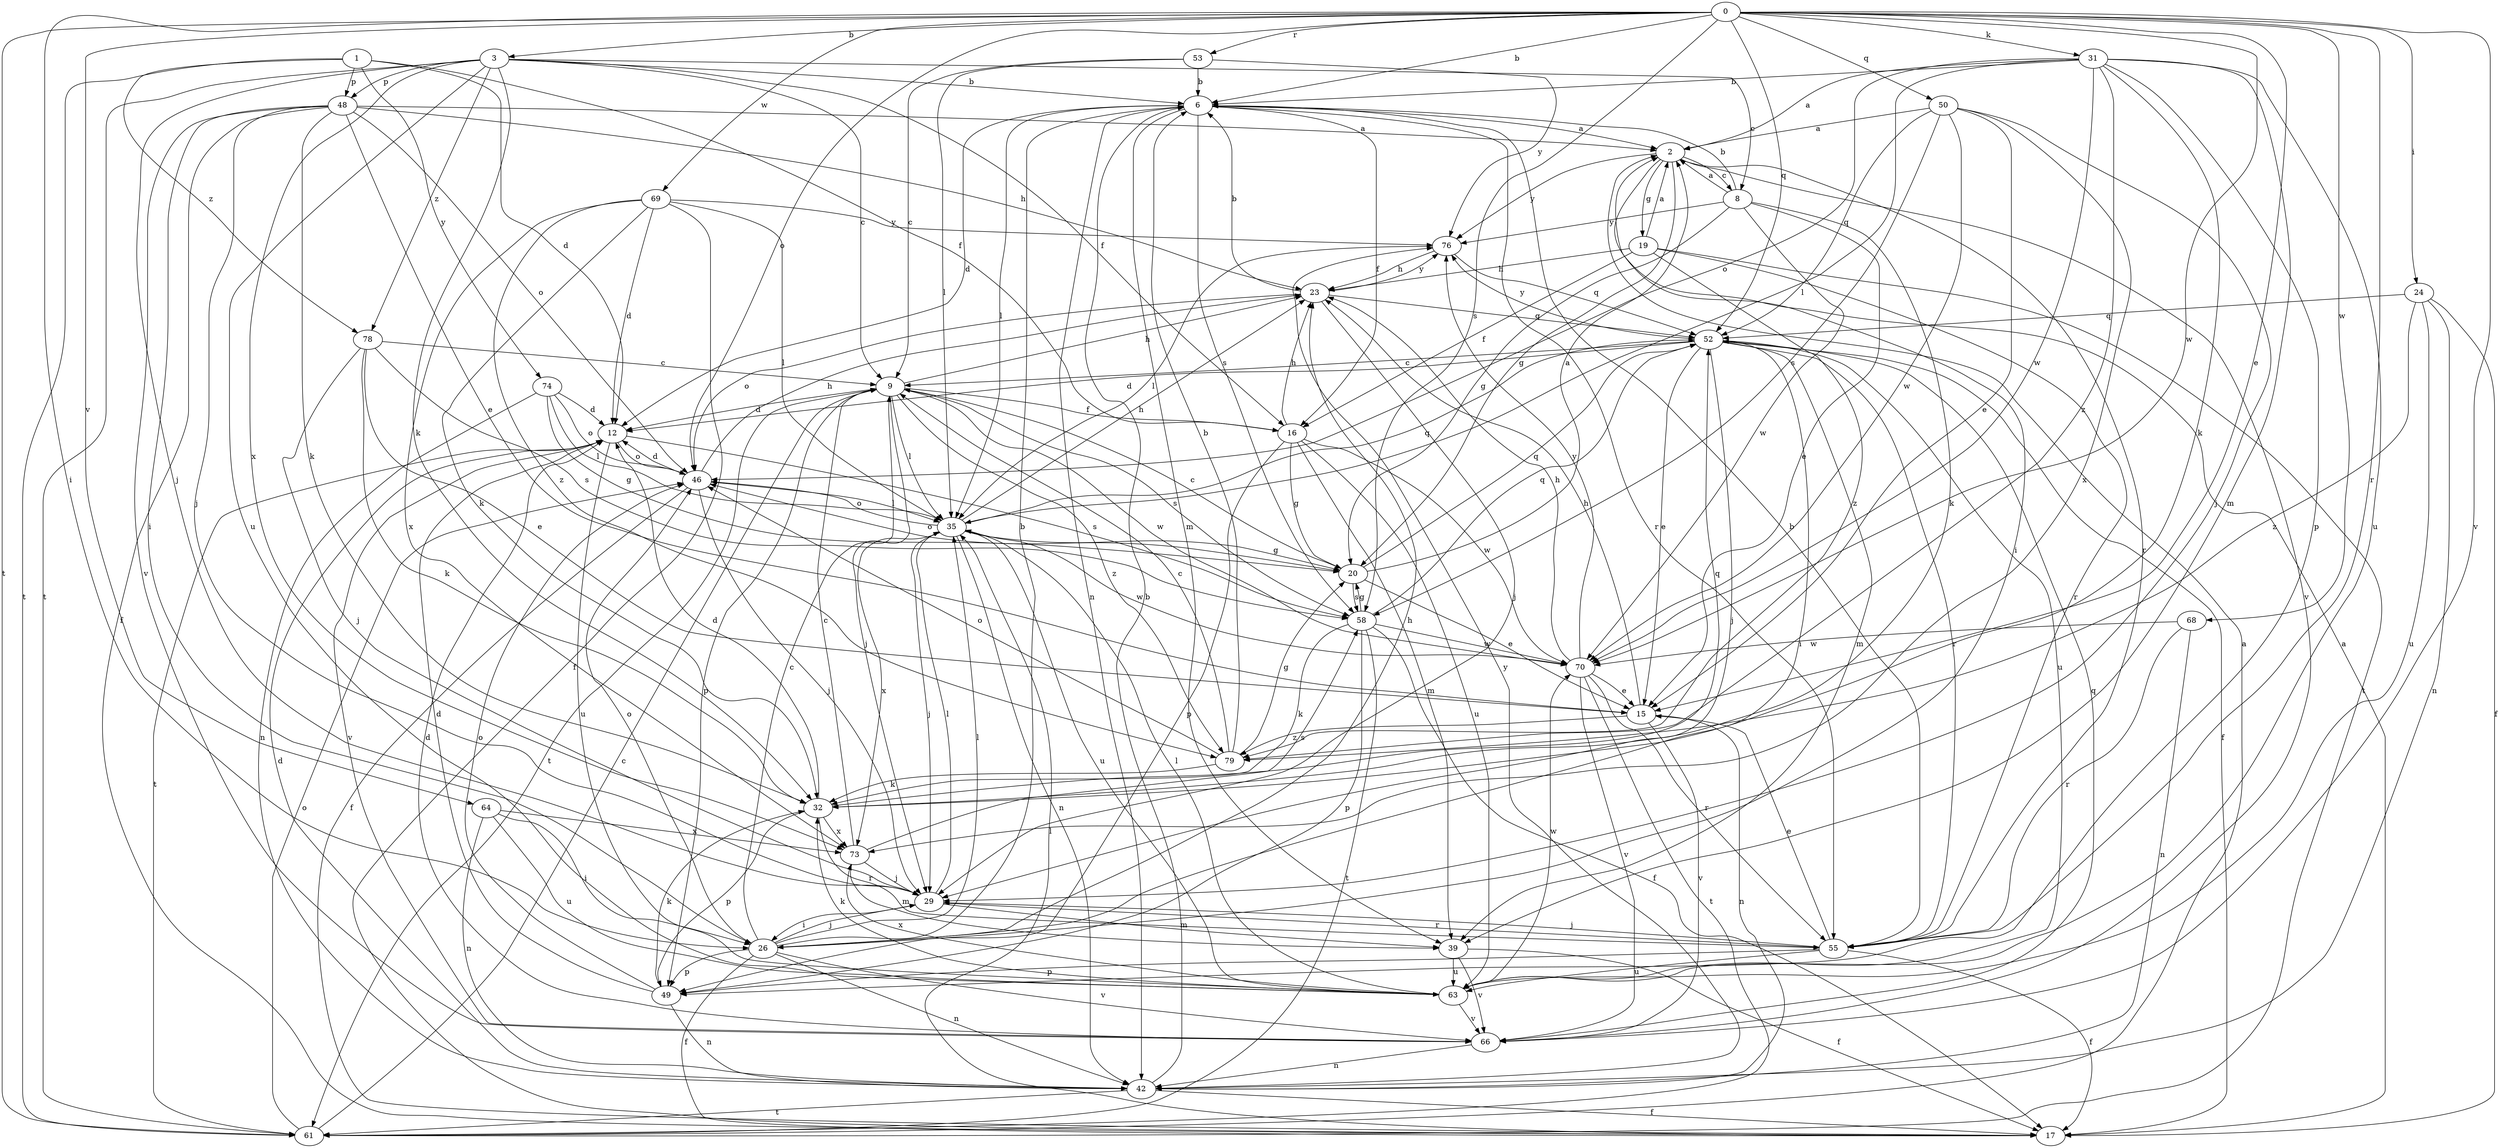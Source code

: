 strict digraph  {
0;
1;
2;
3;
6;
8;
9;
12;
15;
16;
17;
19;
20;
23;
24;
26;
29;
31;
32;
35;
39;
42;
46;
48;
49;
50;
52;
53;
55;
58;
61;
63;
64;
66;
68;
69;
70;
73;
74;
76;
78;
79;
0 -> 3  [label=b];
0 -> 6  [label=b];
0 -> 15  [label=e];
0 -> 24  [label=i];
0 -> 26  [label=i];
0 -> 31  [label=k];
0 -> 46  [label=o];
0 -> 50  [label=q];
0 -> 52  [label=q];
0 -> 53  [label=r];
0 -> 55  [label=r];
0 -> 58  [label=s];
0 -> 61  [label=t];
0 -> 64  [label=v];
0 -> 66  [label=v];
0 -> 68  [label=w];
0 -> 69  [label=w];
0 -> 70  [label=w];
1 -> 12  [label=d];
1 -> 16  [label=f];
1 -> 48  [label=p];
1 -> 61  [label=t];
1 -> 74  [label=y];
1 -> 78  [label=z];
2 -> 8  [label=c];
2 -> 19  [label=g];
2 -> 20  [label=g];
2 -> 26  [label=i];
2 -> 55  [label=r];
2 -> 66  [label=v];
2 -> 76  [label=y];
3 -> 6  [label=b];
3 -> 8  [label=c];
3 -> 9  [label=c];
3 -> 16  [label=f];
3 -> 29  [label=j];
3 -> 32  [label=k];
3 -> 48  [label=p];
3 -> 61  [label=t];
3 -> 63  [label=u];
3 -> 73  [label=x];
3 -> 78  [label=z];
6 -> 2  [label=a];
6 -> 12  [label=d];
6 -> 16  [label=f];
6 -> 35  [label=l];
6 -> 39  [label=m];
6 -> 42  [label=n];
6 -> 55  [label=r];
6 -> 58  [label=s];
8 -> 2  [label=a];
8 -> 6  [label=b];
8 -> 15  [label=e];
8 -> 20  [label=g];
8 -> 32  [label=k];
8 -> 70  [label=w];
8 -> 76  [label=y];
9 -> 12  [label=d];
9 -> 16  [label=f];
9 -> 23  [label=h];
9 -> 29  [label=j];
9 -> 35  [label=l];
9 -> 49  [label=p];
9 -> 58  [label=s];
9 -> 61  [label=t];
9 -> 70  [label=w];
9 -> 79  [label=z];
12 -> 46  [label=o];
12 -> 58  [label=s];
12 -> 61  [label=t];
12 -> 63  [label=u];
12 -> 66  [label=v];
15 -> 23  [label=h];
15 -> 42  [label=n];
15 -> 66  [label=v];
15 -> 79  [label=z];
16 -> 20  [label=g];
16 -> 23  [label=h];
16 -> 39  [label=m];
16 -> 49  [label=p];
16 -> 63  [label=u];
16 -> 70  [label=w];
17 -> 2  [label=a];
17 -> 35  [label=l];
19 -> 2  [label=a];
19 -> 16  [label=f];
19 -> 23  [label=h];
19 -> 55  [label=r];
19 -> 61  [label=t];
19 -> 79  [label=z];
20 -> 2  [label=a];
20 -> 9  [label=c];
20 -> 15  [label=e];
20 -> 46  [label=o];
20 -> 52  [label=q];
20 -> 58  [label=s];
23 -> 6  [label=b];
23 -> 29  [label=j];
23 -> 46  [label=o];
23 -> 52  [label=q];
23 -> 76  [label=y];
24 -> 17  [label=f];
24 -> 42  [label=n];
24 -> 52  [label=q];
24 -> 63  [label=u];
24 -> 79  [label=z];
26 -> 6  [label=b];
26 -> 9  [label=c];
26 -> 17  [label=f];
26 -> 23  [label=h];
26 -> 29  [label=j];
26 -> 35  [label=l];
26 -> 42  [label=n];
26 -> 46  [label=o];
26 -> 49  [label=p];
26 -> 66  [label=v];
29 -> 26  [label=i];
29 -> 35  [label=l];
29 -> 39  [label=m];
29 -> 55  [label=r];
31 -> 2  [label=a];
31 -> 6  [label=b];
31 -> 32  [label=k];
31 -> 35  [label=l];
31 -> 39  [label=m];
31 -> 46  [label=o];
31 -> 49  [label=p];
31 -> 63  [label=u];
31 -> 70  [label=w];
31 -> 79  [label=z];
32 -> 12  [label=d];
32 -> 49  [label=p];
32 -> 52  [label=q];
32 -> 55  [label=r];
32 -> 73  [label=x];
35 -> 20  [label=g];
35 -> 23  [label=h];
35 -> 29  [label=j];
35 -> 42  [label=n];
35 -> 46  [label=o];
35 -> 52  [label=q];
35 -> 63  [label=u];
35 -> 70  [label=w];
35 -> 73  [label=x];
39 -> 17  [label=f];
39 -> 63  [label=u];
39 -> 66  [label=v];
42 -> 6  [label=b];
42 -> 12  [label=d];
42 -> 17  [label=f];
42 -> 61  [label=t];
42 -> 76  [label=y];
46 -> 12  [label=d];
46 -> 17  [label=f];
46 -> 23  [label=h];
46 -> 29  [label=j];
46 -> 35  [label=l];
48 -> 2  [label=a];
48 -> 15  [label=e];
48 -> 17  [label=f];
48 -> 23  [label=h];
48 -> 26  [label=i];
48 -> 29  [label=j];
48 -> 32  [label=k];
48 -> 46  [label=o];
48 -> 66  [label=v];
49 -> 12  [label=d];
49 -> 32  [label=k];
49 -> 42  [label=n];
49 -> 46  [label=o];
50 -> 2  [label=a];
50 -> 15  [label=e];
50 -> 29  [label=j];
50 -> 52  [label=q];
50 -> 58  [label=s];
50 -> 70  [label=w];
50 -> 73  [label=x];
52 -> 9  [label=c];
52 -> 12  [label=d];
52 -> 15  [label=e];
52 -> 17  [label=f];
52 -> 26  [label=i];
52 -> 29  [label=j];
52 -> 39  [label=m];
52 -> 55  [label=r];
52 -> 63  [label=u];
52 -> 76  [label=y];
53 -> 6  [label=b];
53 -> 9  [label=c];
53 -> 35  [label=l];
53 -> 76  [label=y];
55 -> 6  [label=b];
55 -> 15  [label=e];
55 -> 17  [label=f];
55 -> 29  [label=j];
55 -> 49  [label=p];
55 -> 63  [label=u];
58 -> 17  [label=f];
58 -> 20  [label=g];
58 -> 32  [label=k];
58 -> 49  [label=p];
58 -> 52  [label=q];
58 -> 61  [label=t];
58 -> 70  [label=w];
61 -> 2  [label=a];
61 -> 9  [label=c];
61 -> 46  [label=o];
63 -> 32  [label=k];
63 -> 35  [label=l];
63 -> 66  [label=v];
63 -> 70  [label=w];
63 -> 73  [label=x];
64 -> 26  [label=i];
64 -> 42  [label=n];
64 -> 63  [label=u];
64 -> 73  [label=x];
66 -> 12  [label=d];
66 -> 42  [label=n];
66 -> 52  [label=q];
68 -> 42  [label=n];
68 -> 55  [label=r];
68 -> 70  [label=w];
69 -> 12  [label=d];
69 -> 17  [label=f];
69 -> 32  [label=k];
69 -> 35  [label=l];
69 -> 73  [label=x];
69 -> 76  [label=y];
69 -> 79  [label=z];
70 -> 15  [label=e];
70 -> 23  [label=h];
70 -> 55  [label=r];
70 -> 61  [label=t];
70 -> 66  [label=v];
70 -> 76  [label=y];
73 -> 9  [label=c];
73 -> 29  [label=j];
73 -> 39  [label=m];
73 -> 58  [label=s];
74 -> 12  [label=d];
74 -> 20  [label=g];
74 -> 35  [label=l];
74 -> 42  [label=n];
74 -> 46  [label=o];
76 -> 23  [label=h];
76 -> 35  [label=l];
76 -> 52  [label=q];
78 -> 9  [label=c];
78 -> 15  [label=e];
78 -> 29  [label=j];
78 -> 32  [label=k];
78 -> 58  [label=s];
79 -> 6  [label=b];
79 -> 9  [label=c];
79 -> 20  [label=g];
79 -> 32  [label=k];
79 -> 46  [label=o];
}
